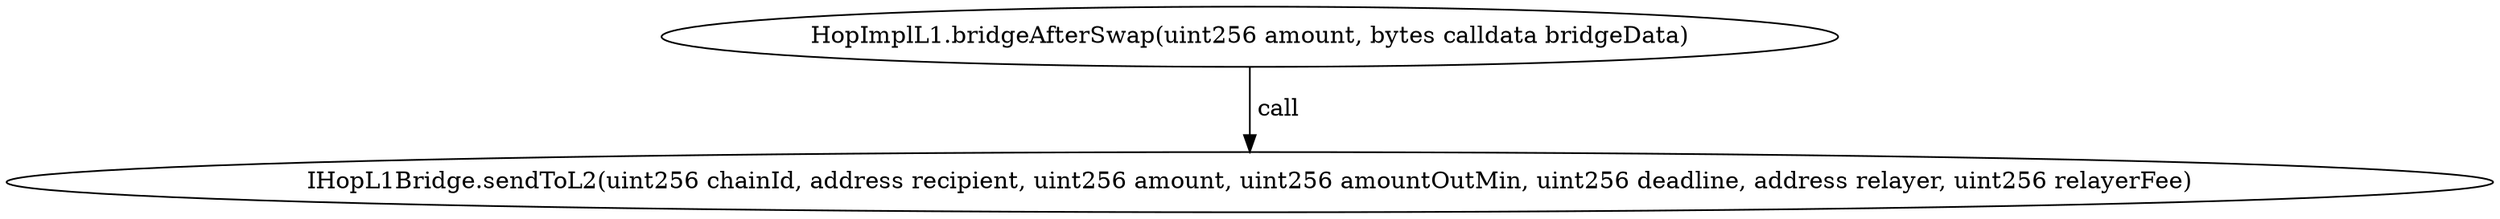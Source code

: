 digraph "" {
	graph [bb="0,0,1237.5,124.8"];
	node [label="\N"];
	"HopImplL1.bridgeAfterSwap(uint256 amount, bytes calldata bridgeData)"	 [height=0.5,
		pos="618.73,106.8",
		width=8.2175];
	"IHopL1Bridge.sendToL2(uint256 chainId, address recipient, uint256 amount, uint256 amountOutMin, uint256 deadline, address relayer, \
uint256 relayerFee)"	 [height=0.5,
		pos="618.73,18",
		width=17.187];
	"HopImplL1.bridgeAfterSwap(uint256 amount, bytes calldata bridgeData)" -> "IHopL1Bridge.sendToL2(uint256 chainId, address recipient, uint256 amount, uint256 amountOutMin, uint256 deadline, address relayer, \
uint256 relayerFee)" [key=call,
	label=" call",
	lp="630.59,62.4",
	pos="e,618.73,36.072 618.73,88.401 618.73,76.295 618.73,60.208 618.73,46.467"];
}
